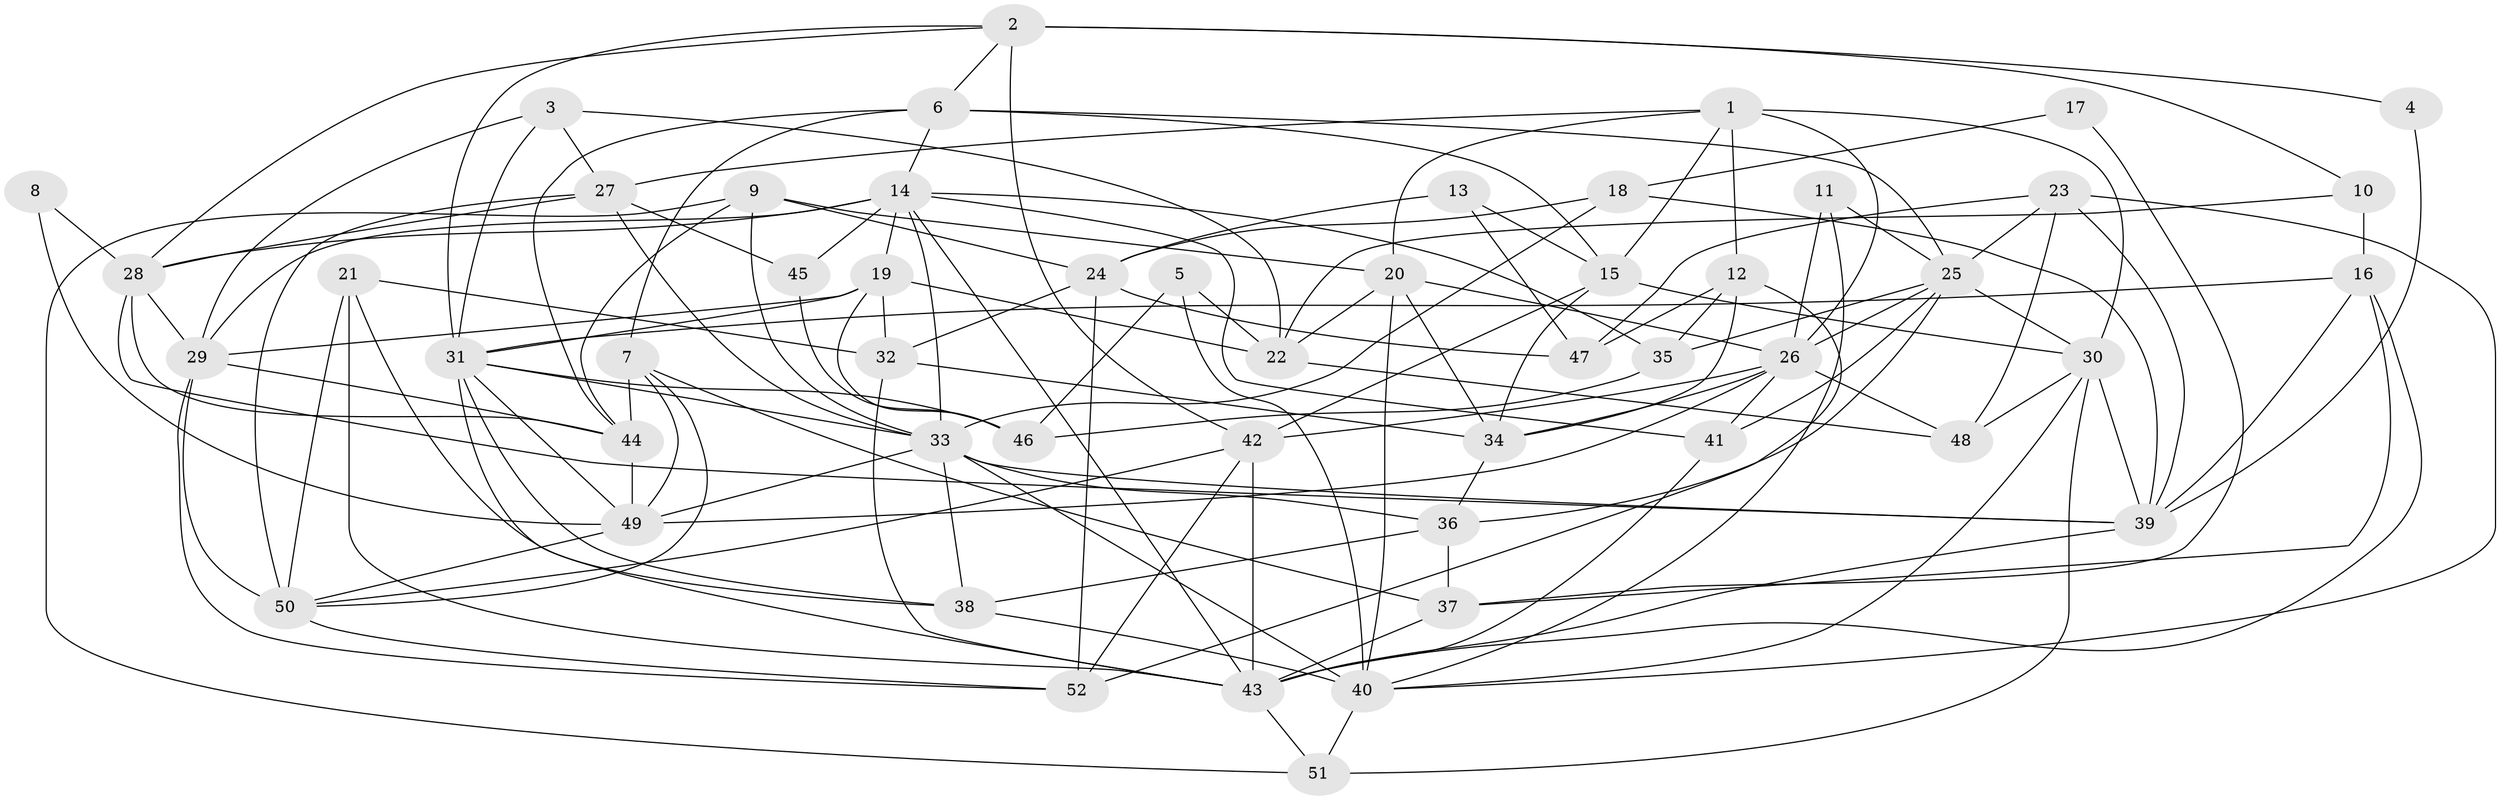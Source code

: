 // original degree distribution, {5: 0.24271844660194175, 3: 0.23300970873786409, 4: 0.2815533980582524, 7: 0.02912621359223301, 6: 0.06796116504854369, 2: 0.13592233009708737, 8: 0.009708737864077669}
// Generated by graph-tools (version 1.1) at 2025/50/03/09/25 03:50:03]
// undirected, 52 vertices, 143 edges
graph export_dot {
graph [start="1"]
  node [color=gray90,style=filled];
  1;
  2;
  3;
  4;
  5;
  6;
  7;
  8;
  9;
  10;
  11;
  12;
  13;
  14;
  15;
  16;
  17;
  18;
  19;
  20;
  21;
  22;
  23;
  24;
  25;
  26;
  27;
  28;
  29;
  30;
  31;
  32;
  33;
  34;
  35;
  36;
  37;
  38;
  39;
  40;
  41;
  42;
  43;
  44;
  45;
  46;
  47;
  48;
  49;
  50;
  51;
  52;
  1 -- 12 [weight=1.0];
  1 -- 15 [weight=1.0];
  1 -- 20 [weight=1.0];
  1 -- 26 [weight=1.0];
  1 -- 27 [weight=1.0];
  1 -- 30 [weight=1.0];
  2 -- 4 [weight=1.0];
  2 -- 6 [weight=1.0];
  2 -- 10 [weight=1.0];
  2 -- 28 [weight=1.0];
  2 -- 31 [weight=1.0];
  2 -- 42 [weight=1.0];
  3 -- 22 [weight=1.0];
  3 -- 27 [weight=1.0];
  3 -- 29 [weight=1.0];
  3 -- 31 [weight=1.0];
  4 -- 39 [weight=1.0];
  5 -- 22 [weight=1.0];
  5 -- 40 [weight=1.0];
  5 -- 46 [weight=1.0];
  6 -- 7 [weight=1.0];
  6 -- 14 [weight=1.0];
  6 -- 15 [weight=1.0];
  6 -- 25 [weight=1.0];
  6 -- 44 [weight=1.0];
  7 -- 37 [weight=1.0];
  7 -- 44 [weight=1.0];
  7 -- 49 [weight=1.0];
  7 -- 50 [weight=1.0];
  8 -- 28 [weight=1.0];
  8 -- 49 [weight=1.0];
  9 -- 20 [weight=1.0];
  9 -- 24 [weight=1.0];
  9 -- 33 [weight=1.0];
  9 -- 44 [weight=1.0];
  9 -- 51 [weight=1.0];
  10 -- 16 [weight=1.0];
  10 -- 22 [weight=1.0];
  11 -- 25 [weight=1.0];
  11 -- 26 [weight=1.0];
  11 -- 40 [weight=1.0];
  12 -- 34 [weight=1.0];
  12 -- 35 [weight=1.0];
  12 -- 47 [weight=1.0];
  12 -- 52 [weight=1.0];
  13 -- 15 [weight=1.0];
  13 -- 24 [weight=1.0];
  13 -- 47 [weight=1.0];
  14 -- 19 [weight=1.0];
  14 -- 28 [weight=1.0];
  14 -- 29 [weight=1.0];
  14 -- 33 [weight=1.0];
  14 -- 35 [weight=1.0];
  14 -- 41 [weight=1.0];
  14 -- 43 [weight=1.0];
  14 -- 45 [weight=2.0];
  15 -- 30 [weight=1.0];
  15 -- 34 [weight=1.0];
  15 -- 42 [weight=2.0];
  16 -- 31 [weight=1.0];
  16 -- 37 [weight=1.0];
  16 -- 39 [weight=1.0];
  16 -- 43 [weight=1.0];
  17 -- 18 [weight=1.0];
  17 -- 37 [weight=1.0];
  18 -- 24 [weight=1.0];
  18 -- 33 [weight=1.0];
  18 -- 39 [weight=1.0];
  19 -- 22 [weight=1.0];
  19 -- 29 [weight=1.0];
  19 -- 31 [weight=1.0];
  19 -- 32 [weight=1.0];
  19 -- 46 [weight=1.0];
  20 -- 22 [weight=1.0];
  20 -- 26 [weight=1.0];
  20 -- 34 [weight=1.0];
  20 -- 40 [weight=1.0];
  21 -- 32 [weight=1.0];
  21 -- 38 [weight=1.0];
  21 -- 43 [weight=2.0];
  21 -- 50 [weight=1.0];
  22 -- 48 [weight=1.0];
  23 -- 25 [weight=1.0];
  23 -- 39 [weight=1.0];
  23 -- 40 [weight=1.0];
  23 -- 47 [weight=1.0];
  23 -- 48 [weight=1.0];
  24 -- 32 [weight=1.0];
  24 -- 47 [weight=1.0];
  24 -- 52 [weight=1.0];
  25 -- 26 [weight=1.0];
  25 -- 30 [weight=1.0];
  25 -- 35 [weight=1.0];
  25 -- 36 [weight=1.0];
  25 -- 41 [weight=1.0];
  26 -- 34 [weight=1.0];
  26 -- 41 [weight=1.0];
  26 -- 42 [weight=1.0];
  26 -- 48 [weight=1.0];
  26 -- 49 [weight=1.0];
  27 -- 28 [weight=1.0];
  27 -- 33 [weight=1.0];
  27 -- 45 [weight=1.0];
  27 -- 50 [weight=1.0];
  28 -- 29 [weight=1.0];
  28 -- 39 [weight=1.0];
  28 -- 44 [weight=1.0];
  29 -- 44 [weight=1.0];
  29 -- 50 [weight=1.0];
  29 -- 52 [weight=1.0];
  30 -- 39 [weight=1.0];
  30 -- 40 [weight=1.0];
  30 -- 48 [weight=1.0];
  30 -- 51 [weight=1.0];
  31 -- 33 [weight=1.0];
  31 -- 38 [weight=1.0];
  31 -- 43 [weight=1.0];
  31 -- 46 [weight=1.0];
  31 -- 49 [weight=1.0];
  32 -- 34 [weight=1.0];
  32 -- 43 [weight=1.0];
  33 -- 36 [weight=2.0];
  33 -- 38 [weight=1.0];
  33 -- 39 [weight=1.0];
  33 -- 40 [weight=1.0];
  33 -- 49 [weight=1.0];
  34 -- 36 [weight=1.0];
  35 -- 46 [weight=1.0];
  36 -- 37 [weight=1.0];
  36 -- 38 [weight=1.0];
  37 -- 43 [weight=1.0];
  38 -- 40 [weight=1.0];
  39 -- 43 [weight=1.0];
  40 -- 51 [weight=1.0];
  41 -- 43 [weight=1.0];
  42 -- 43 [weight=1.0];
  42 -- 50 [weight=1.0];
  42 -- 52 [weight=1.0];
  43 -- 51 [weight=1.0];
  44 -- 49 [weight=1.0];
  45 -- 46 [weight=1.0];
  49 -- 50 [weight=1.0];
  50 -- 52 [weight=1.0];
}
